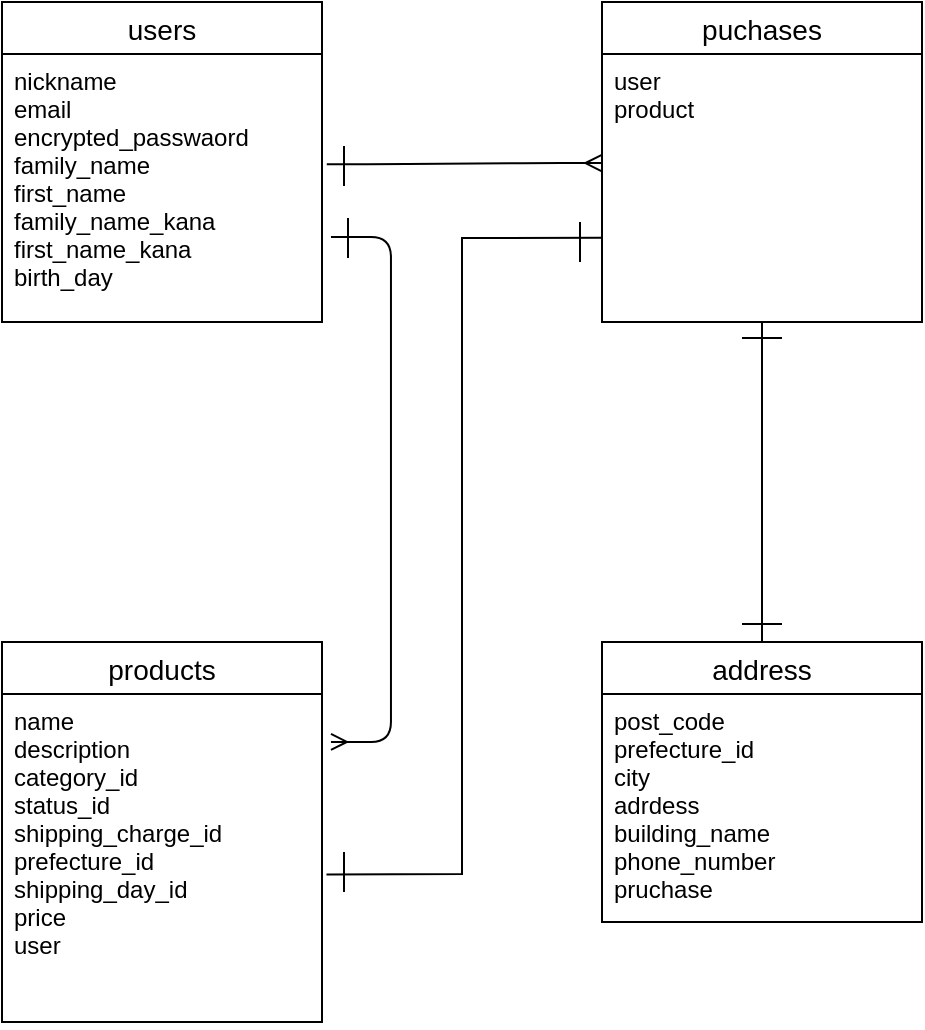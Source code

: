 <mxfile>
    <diagram id="FW5h5rtYfwasGdOfzP4t" name="ページ1">
        <mxGraphModel dx="450" dy="581" grid="1" gridSize="10" guides="1" tooltips="1" connect="0" arrows="1" fold="1" page="1" pageScale="1" pageWidth="827" pageHeight="1169" math="0" shadow="0">
            <root>
                <mxCell id="0"/>
                <mxCell id="1" parent="0"/>
                <mxCell id="28" value="users" style="swimlane;fontStyle=0;childLayout=stackLayout;horizontal=1;startSize=26;horizontalStack=0;resizeParent=1;resizeParentMax=0;resizeLast=0;collapsible=1;marginBottom=0;align=center;fontSize=14;" parent="1" vertex="1">
                    <mxGeometry x="10" y="40" width="160" height="160" as="geometry"/>
                </mxCell>
                <mxCell id="29" value="nickname&#10;email&#10;encrypted_passwaord&#10;family_name&#10;first_name&#10;family_name_kana&#10;first_name_kana&#10;birth_day" style="text;strokeColor=none;fillColor=none;spacingLeft=4;spacingRight=4;overflow=hidden;rotatable=0;points=[[0,0.5],[1,0.5]];portConstraint=eastwest;fontSize=12;" parent="28" vertex="1">
                    <mxGeometry y="26" width="160" height="134" as="geometry"/>
                </mxCell>
                <mxCell id="32" value="puchases" style="swimlane;fontStyle=0;childLayout=stackLayout;horizontal=1;startSize=26;horizontalStack=0;resizeParent=1;resizeParentMax=0;resizeLast=0;collapsible=1;marginBottom=0;align=center;fontSize=14;" parent="1" vertex="1">
                    <mxGeometry x="310" y="40" width="160" height="160" as="geometry"/>
                </mxCell>
                <mxCell id="33" value="user&#10;product" style="text;strokeColor=none;fillColor=none;spacingLeft=4;spacingRight=4;overflow=hidden;rotatable=0;points=[[0,0.5],[1,0.5]];portConstraint=eastwest;fontSize=12;" parent="32" vertex="1">
                    <mxGeometry y="26" width="160" height="134" as="geometry"/>
                </mxCell>
                <mxCell id="36" value="products" style="swimlane;fontStyle=0;childLayout=stackLayout;horizontal=1;startSize=26;horizontalStack=0;resizeParent=1;resizeParentMax=0;resizeLast=0;collapsible=1;marginBottom=0;align=center;fontSize=14;" parent="1" vertex="1">
                    <mxGeometry x="10" y="360" width="160" height="190" as="geometry"/>
                </mxCell>
                <mxCell id="37" value="name&#10;description&#10;category_id&#10;status_id&#10;shipping_charge_id&#10;prefecture_id&#10;shipping_day_id&#10;price&#10;user" style="text;strokeColor=none;fillColor=none;spacingLeft=4;spacingRight=4;overflow=hidden;rotatable=0;points=[[0,0.5],[1,0.5]];portConstraint=eastwest;fontSize=12;" parent="36" vertex="1">
                    <mxGeometry y="26" width="160" height="164" as="geometry"/>
                </mxCell>
                <mxCell id="77" value="address" style="swimlane;fontStyle=0;childLayout=stackLayout;horizontal=1;startSize=26;horizontalStack=0;resizeParent=1;resizeParentMax=0;resizeLast=0;collapsible=1;marginBottom=0;align=center;fontSize=14;" vertex="1" parent="1">
                    <mxGeometry x="310" y="360" width="160" height="140" as="geometry"/>
                </mxCell>
                <mxCell id="78" value="post_code&#10;prefecture_id&#10;city&#10;adrdess&#10;building_name&#10;phone_number&#10;pruchase" style="text;strokeColor=none;fillColor=none;spacingLeft=4;spacingRight=4;overflow=hidden;rotatable=0;points=[[0,0.5],[1,0.5]];portConstraint=eastwest;fontSize=12;" vertex="1" parent="77">
                    <mxGeometry y="26" width="160" height="114" as="geometry"/>
                </mxCell>
                <mxCell id="107" value="" style="endArrow=none;html=1;rounded=0;fontColor=none;" edge="1" parent="1" source="33" target="77">
                    <mxGeometry relative="1" as="geometry">
                        <mxPoint x="360" y="380" as="sourcePoint"/>
                        <mxPoint x="520" y="380" as="targetPoint"/>
                    </mxGeometry>
                </mxCell>
                <mxCell id="108" value="" style="line;strokeWidth=1;rotatable=0;dashed=0;labelPosition=right;align=left;verticalAlign=middle;spacingTop=0;spacingLeft=6;points=[];portConstraint=eastwest;fontColor=none;direction=south;" vertex="1" parent="1">
                    <mxGeometry x="178" y="148" width="10" height="20" as="geometry"/>
                </mxCell>
                <mxCell id="110" value="" style="line;strokeWidth=1;rotatable=0;dashed=0;labelPosition=right;align=left;verticalAlign=middle;spacingTop=0;spacingLeft=6;points=[];portConstraint=eastwest;fontColor=none;direction=south;" vertex="1" parent="1">
                    <mxGeometry x="294" y="150" width="10" height="20" as="geometry"/>
                </mxCell>
                <mxCell id="111" value="" style="line;strokeWidth=1;rotatable=0;dashed=0;labelPosition=right;align=left;verticalAlign=middle;spacingTop=0;spacingLeft=6;points=[];portConstraint=eastwest;fontColor=none;direction=south;" vertex="1" parent="1">
                    <mxGeometry x="176" y="112" width="10" height="20" as="geometry"/>
                </mxCell>
                <mxCell id="112" value="" style="line;strokeWidth=1;rotatable=0;dashed=0;labelPosition=right;align=left;verticalAlign=middle;spacingTop=0;spacingLeft=6;points=[];portConstraint=eastwest;fontColor=none;direction=west;" vertex="1" parent="1">
                    <mxGeometry x="380" y="203" width="20" height="10" as="geometry"/>
                </mxCell>
                <mxCell id="113" value="" style="line;strokeWidth=1;rotatable=0;dashed=0;labelPosition=right;align=left;verticalAlign=middle;spacingTop=0;spacingLeft=6;points=[];portConstraint=eastwest;fontColor=none;direction=west;" vertex="1" parent="1">
                    <mxGeometry x="380" y="346" width="20" height="10" as="geometry"/>
                </mxCell>
                <mxCell id="117" value="" style="edgeStyle=entityRelationEdgeStyle;fontSize=12;html=1;endArrow=ERmany;fontColor=none;entryX=1.028;entryY=0.146;entryDx=0;entryDy=0;entryPerimeter=0;exitX=1.028;exitY=0.683;exitDx=0;exitDy=0;exitPerimeter=0;" edge="1" parent="1" source="29" target="37">
                    <mxGeometry width="100" height="100" relative="1" as="geometry">
                        <mxPoint x="460" y="330" as="sourcePoint"/>
                        <mxPoint x="360" y="430" as="targetPoint"/>
                    </mxGeometry>
                </mxCell>
                <mxCell id="105" value="" style="edgeStyle=entityRelationEdgeStyle;fontSize=12;html=1;endArrow=ERmany;fontColor=none;entryX=-0.002;entryY=0.407;entryDx=0;entryDy=0;entryPerimeter=0;exitX=1.015;exitY=0.411;exitDx=0;exitDy=0;exitPerimeter=0;" edge="1" parent="1" source="29" target="33">
                    <mxGeometry width="100" height="100" relative="1" as="geometry">
                        <mxPoint x="390" y="430" as="sourcePoint"/>
                        <mxPoint x="280" y="121" as="targetPoint"/>
                    </mxGeometry>
                </mxCell>
                <mxCell id="118" value="" style="endArrow=none;html=1;rounded=0;fontColor=none;entryX=0.003;entryY=0.686;entryDx=0;entryDy=0;entryPerimeter=0;exitX=1.014;exitY=0.55;exitDx=0;exitDy=0;exitPerimeter=0;" edge="1" parent="1" source="37" target="33">
                    <mxGeometry relative="1" as="geometry">
                        <mxPoint x="180" y="300" as="sourcePoint"/>
                        <mxPoint x="330" y="310" as="targetPoint"/>
                        <Array as="points">
                            <mxPoint x="240" y="476"/>
                            <mxPoint x="240" y="158"/>
                        </Array>
                    </mxGeometry>
                </mxCell>
                <mxCell id="120" value="" style="line;strokeWidth=1;rotatable=0;dashed=0;labelPosition=right;align=left;verticalAlign=middle;spacingTop=0;spacingLeft=6;points=[];portConstraint=eastwest;fontColor=none;direction=south;" vertex="1" parent="1">
                    <mxGeometry x="176" y="465" width="10" height="20" as="geometry"/>
                </mxCell>
            </root>
        </mxGraphModel>
    </diagram>
</mxfile>